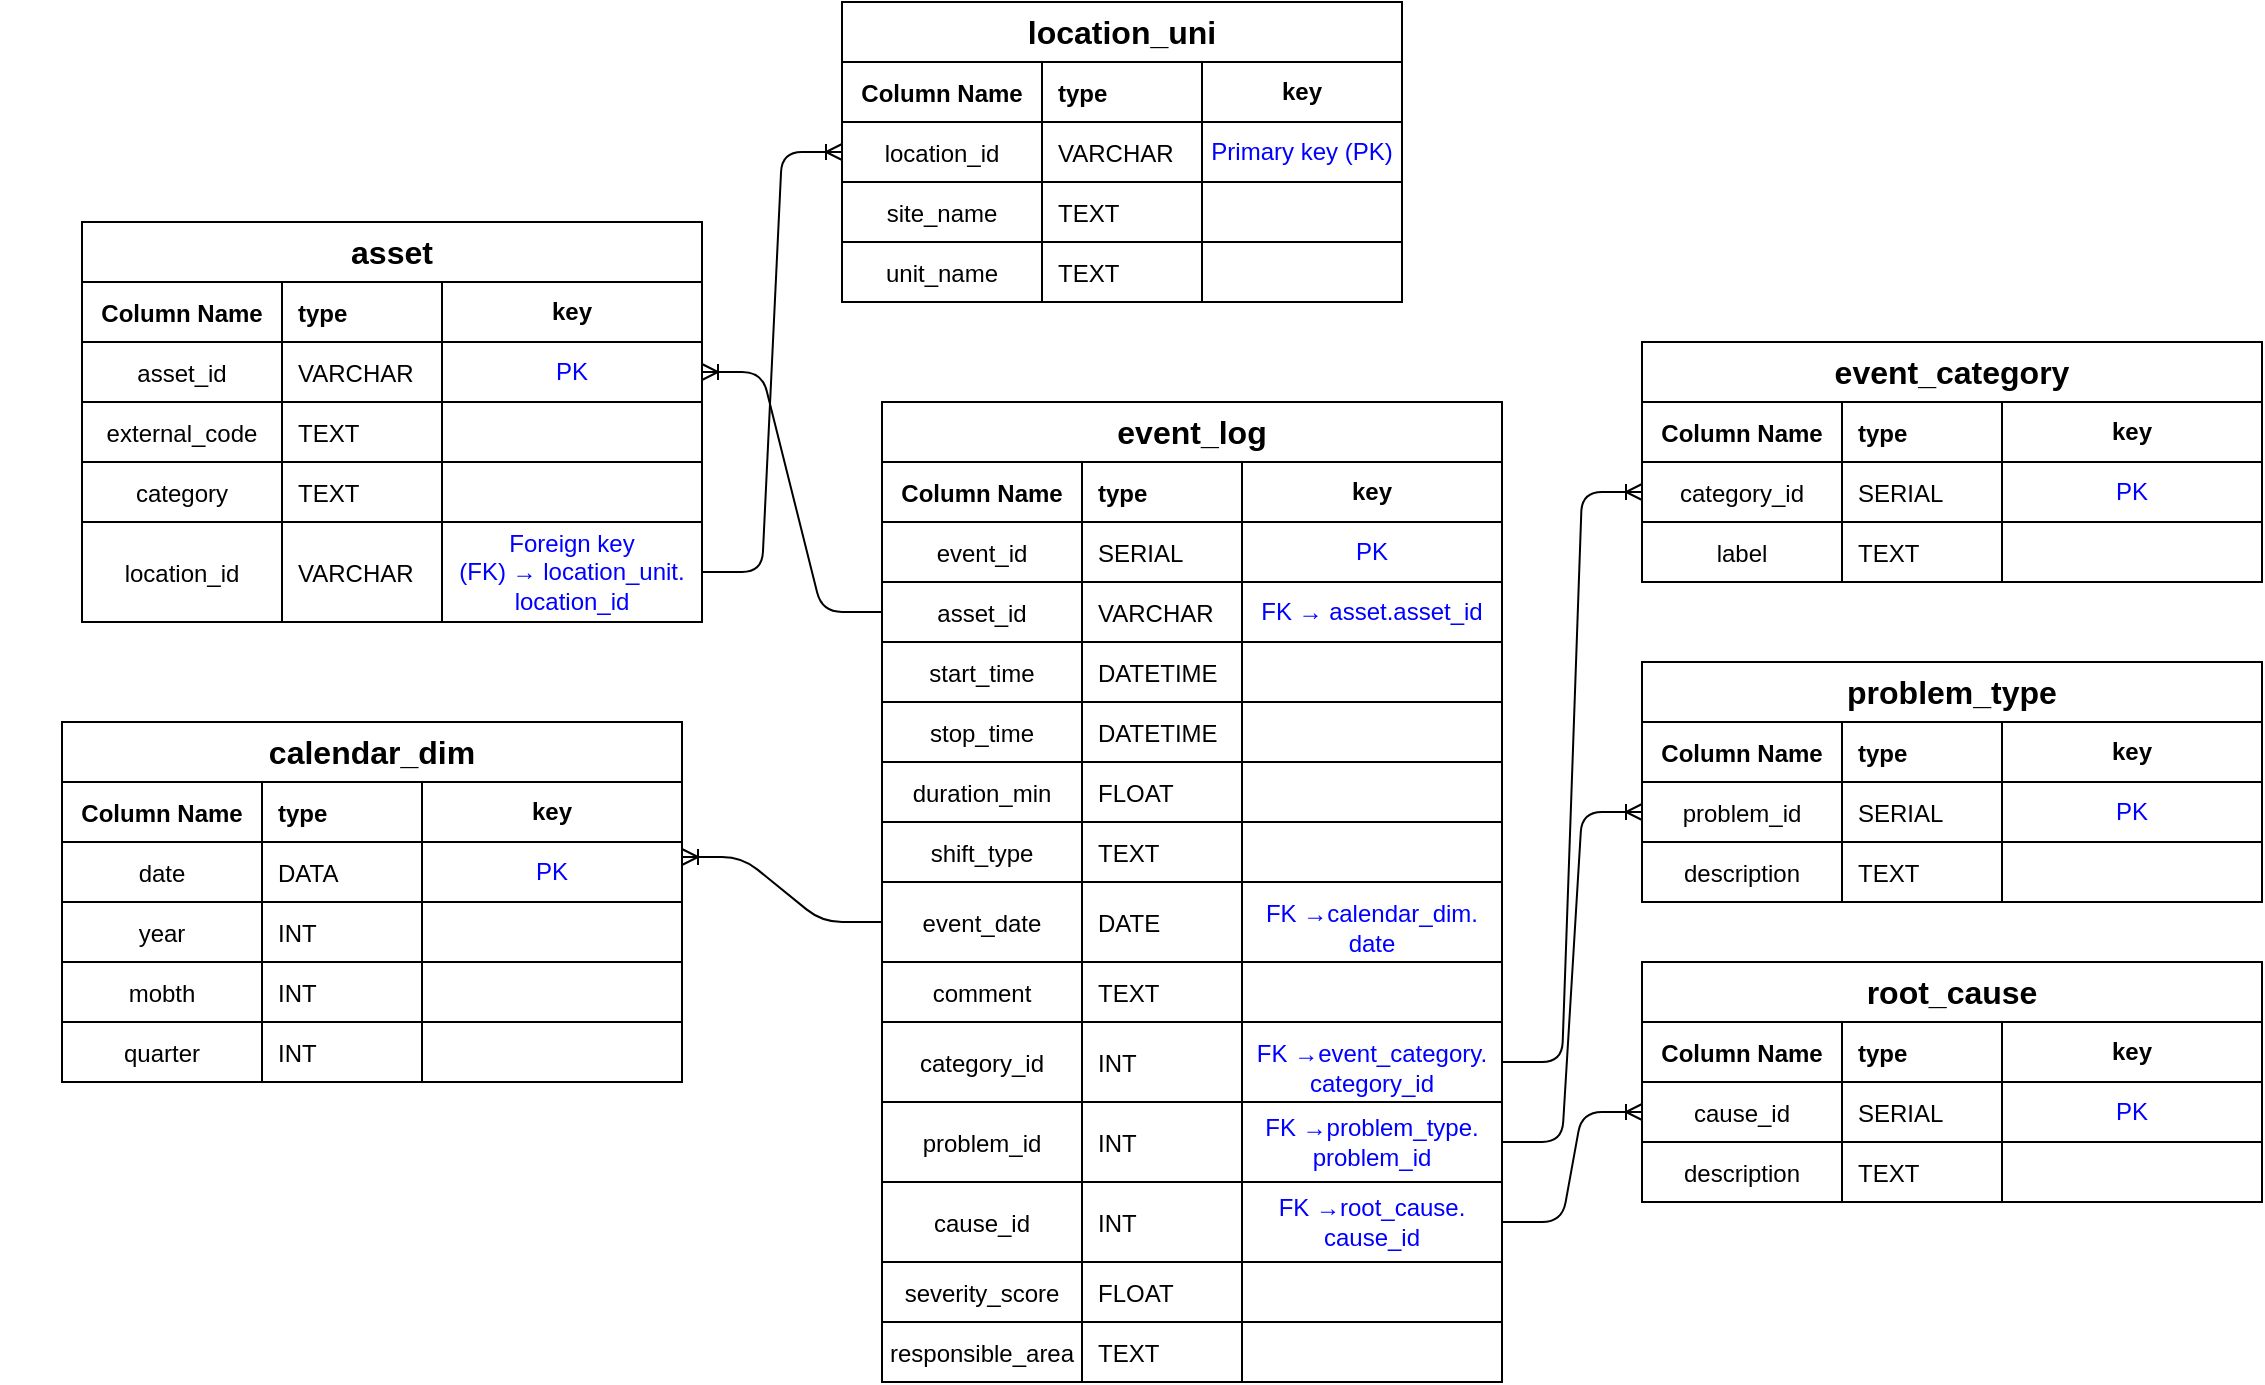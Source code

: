 <mxfile>
    <diagram id="4TJKe_6oD3056fA61Nhv" name="Page-1">
        <mxGraphModel dx="1980" dy="1113" grid="1" gridSize="10" guides="1" tooltips="1" connect="1" arrows="1" fold="1" page="1" pageScale="1" pageWidth="1654" pageHeight="1169" math="0" shadow="0">
            <root>
                <mxCell id="0"/>
                <mxCell id="1" parent="0"/>
                <mxCell id="35" value="" style="shape=partialRectangle;connectable=0;fillColor=none;top=0;left=0;bottom=0;right=0;editable=1;overflow=hidden;whiteSpace=wrap;html=1;" vertex="1" parent="1">
                    <mxGeometry x="240" y="390" width="80" height="30" as="geometry">
                        <mxRectangle width="80" height="30" as="alternateBounds"/>
                    </mxGeometry>
                </mxCell>
                <mxCell id="88" value="" style="group" vertex="1" connectable="0" parent="1">
                    <mxGeometry x="660" y="240" width="280" height="150" as="geometry"/>
                </mxCell>
                <mxCell id="40" value="" style="shape=table;startSize=0;container=1;collapsible=1;childLayout=tableLayout;fixedRows=1;rowLines=0;fontStyle=0;align=center;resizeLast=1;strokeColor=default;fillColor=none;collapsible=0;whiteSpace=wrap;html=1;" vertex="1" parent="88">
                    <mxGeometry y="30" width="180" height="30" as="geometry"/>
                </mxCell>
                <mxCell id="41" value="" style="shape=tableRow;horizontal=0;startSize=0;swimlaneHead=0;swimlaneBody=0;fillColor=none;collapsible=0;dropTarget=0;points=[[0,0.5],[1,0.5]];portConstraint=eastwest;top=0;left=0;right=0;bottom=0;" vertex="1" parent="40">
                    <mxGeometry width="180" height="30" as="geometry"/>
                </mxCell>
                <mxCell id="42" value="Column Name" style="shape=partialRectangle;connectable=0;fillColor=none;top=0;left=0;bottom=0;right=0;editable=1;overflow=hidden;fontStyle=1" vertex="1" parent="41">
                    <mxGeometry width="100" height="30" as="geometry">
                        <mxRectangle width="100" height="30" as="alternateBounds"/>
                    </mxGeometry>
                </mxCell>
                <mxCell id="43" value="type" style="shape=partialRectangle;connectable=0;fillColor=none;top=0;left=0;bottom=0;right=0;align=left;spacingLeft=6;overflow=hidden;fontStyle=1" vertex="1" parent="41">
                    <mxGeometry x="100" width="80" height="30" as="geometry">
                        <mxRectangle width="80" height="30" as="alternateBounds"/>
                    </mxGeometry>
                </mxCell>
                <mxCell id="44" value="&lt;b&gt;&lt;font style=&quot;font-size: 16px;&quot;&gt;location_uni&lt;/font&gt;&lt;/b&gt;" style="whiteSpace=wrap;html=1;align=center;" vertex="1" parent="88">
                    <mxGeometry width="280" height="30" as="geometry"/>
                </mxCell>
                <mxCell id="45" value="&lt;span style=&quot;&quot;&gt;key&lt;/span&gt;" style="whiteSpace=wrap;html=1;align=center;fontStyle=1" vertex="1" parent="88">
                    <mxGeometry x="180" y="30" width="100" height="30" as="geometry"/>
                </mxCell>
                <mxCell id="46" value="" style="shape=table;startSize=0;container=1;collapsible=1;childLayout=tableLayout;fixedRows=1;rowLines=0;fontStyle=0;align=center;resizeLast=1;strokeColor=default;fillColor=none;collapsible=0;whiteSpace=wrap;html=1;" vertex="1" parent="88">
                    <mxGeometry y="60" width="180" height="30" as="geometry"/>
                </mxCell>
                <mxCell id="47" value="" style="shape=tableRow;horizontal=0;startSize=0;swimlaneHead=0;swimlaneBody=0;fillColor=none;collapsible=0;dropTarget=0;points=[[0,0.5],[1,0.5]];portConstraint=eastwest;top=0;left=0;right=0;bottom=0;" vertex="1" parent="46">
                    <mxGeometry width="180" height="30" as="geometry"/>
                </mxCell>
                <mxCell id="48" value="location_id" style="shape=partialRectangle;connectable=0;fillColor=none;top=0;left=0;bottom=0;right=0;editable=1;overflow=hidden;" vertex="1" parent="47">
                    <mxGeometry width="100" height="30" as="geometry">
                        <mxRectangle width="100" height="30" as="alternateBounds"/>
                    </mxGeometry>
                </mxCell>
                <mxCell id="49" value="VARCHAR" style="shape=partialRectangle;connectable=0;fillColor=none;top=0;left=0;bottom=0;right=0;align=left;spacingLeft=6;overflow=hidden;" vertex="1" parent="47">
                    <mxGeometry x="100" width="80" height="30" as="geometry">
                        <mxRectangle width="80" height="30" as="alternateBounds"/>
                    </mxGeometry>
                </mxCell>
                <mxCell id="50" value="&lt;span style=&quot;&quot;&gt;&lt;font style=&quot;color: rgb(0, 0, 255);&quot;&gt;Primary key (PK)&lt;/font&gt;&lt;/span&gt;" style="whiteSpace=wrap;html=1;align=center;fontStyle=0" vertex="1" parent="88">
                    <mxGeometry x="180" y="60" width="100" height="30" as="geometry"/>
                </mxCell>
                <mxCell id="51" value="" style="shape=table;startSize=0;container=1;collapsible=1;childLayout=tableLayout;fixedRows=1;rowLines=0;fontStyle=0;align=center;resizeLast=1;strokeColor=default;fillColor=none;collapsible=0;whiteSpace=wrap;html=1;" vertex="1" parent="88">
                    <mxGeometry y="90" width="180" height="30" as="geometry"/>
                </mxCell>
                <mxCell id="52" value="" style="shape=tableRow;horizontal=0;startSize=0;swimlaneHead=0;swimlaneBody=0;fillColor=none;collapsible=0;dropTarget=0;points=[[0,0.5],[1,0.5]];portConstraint=eastwest;top=0;left=0;right=0;bottom=0;" vertex="1" parent="51">
                    <mxGeometry width="180" height="30" as="geometry"/>
                </mxCell>
                <mxCell id="53" value="site_name" style="shape=partialRectangle;connectable=0;fillColor=none;top=0;left=0;bottom=0;right=0;editable=1;overflow=hidden;" vertex="1" parent="52">
                    <mxGeometry width="100" height="30" as="geometry">
                        <mxRectangle width="100" height="30" as="alternateBounds"/>
                    </mxGeometry>
                </mxCell>
                <mxCell id="54" value="TEXT" style="shape=partialRectangle;connectable=0;fillColor=none;top=0;left=0;bottom=0;right=0;align=left;spacingLeft=6;overflow=hidden;" vertex="1" parent="52">
                    <mxGeometry x="100" width="80" height="30" as="geometry">
                        <mxRectangle width="80" height="30" as="alternateBounds"/>
                    </mxGeometry>
                </mxCell>
                <mxCell id="55" value="" style="whiteSpace=wrap;html=1;align=center;fontStyle=1" vertex="1" parent="88">
                    <mxGeometry x="180" y="90" width="100" height="30" as="geometry"/>
                </mxCell>
                <mxCell id="56" value="" style="shape=table;startSize=0;container=1;collapsible=1;childLayout=tableLayout;fixedRows=1;rowLines=0;fontStyle=0;align=center;resizeLast=1;strokeColor=default;fillColor=none;collapsible=0;whiteSpace=wrap;html=1;" vertex="1" parent="88">
                    <mxGeometry y="120" width="180" height="30" as="geometry"/>
                </mxCell>
                <mxCell id="57" value="" style="shape=tableRow;horizontal=0;startSize=0;swimlaneHead=0;swimlaneBody=0;fillColor=none;collapsible=0;dropTarget=0;points=[[0,0.5],[1,0.5]];portConstraint=eastwest;top=0;left=0;right=0;bottom=0;" vertex="1" parent="56">
                    <mxGeometry width="180" height="30" as="geometry"/>
                </mxCell>
                <mxCell id="58" value="unit_name" style="shape=partialRectangle;connectable=0;fillColor=none;top=0;left=0;bottom=0;right=0;editable=1;overflow=hidden;" vertex="1" parent="57">
                    <mxGeometry width="100" height="30" as="geometry">
                        <mxRectangle width="100" height="30" as="alternateBounds"/>
                    </mxGeometry>
                </mxCell>
                <mxCell id="59" value="TEXT" style="shape=partialRectangle;connectable=0;fillColor=none;top=0;left=0;bottom=0;right=0;align=left;spacingLeft=6;overflow=hidden;" vertex="1" parent="57">
                    <mxGeometry x="100" width="80" height="30" as="geometry">
                        <mxRectangle width="80" height="30" as="alternateBounds"/>
                    </mxGeometry>
                </mxCell>
                <mxCell id="60" value="" style="whiteSpace=wrap;html=1;align=center;fontStyle=1" vertex="1" parent="88">
                    <mxGeometry x="180" y="120" width="100" height="30" as="geometry"/>
                </mxCell>
                <mxCell id="89" value="" style="group" vertex="1" connectable="0" parent="1">
                    <mxGeometry x="280" y="350" width="310" height="200" as="geometry"/>
                </mxCell>
                <mxCell id="61" value="" style="shape=table;startSize=0;container=1;collapsible=1;childLayout=tableLayout;fixedRows=1;rowLines=0;fontStyle=1;align=center;resizeLast=1;strokeColor=default;fillColor=none;collapsible=0;whiteSpace=wrap;html=1;fontFamily=Helvetica;" vertex="1" parent="89">
                    <mxGeometry y="30" width="180" height="30" as="geometry"/>
                </mxCell>
                <mxCell id="62" value="" style="shape=tableRow;horizontal=0;startSize=0;swimlaneHead=0;swimlaneBody=0;fillColor=none;collapsible=0;dropTarget=0;points=[[0,0.5],[1,0.5]];portConstraint=eastwest;top=0;left=0;right=0;bottom=0;" vertex="1" parent="61">
                    <mxGeometry width="180" height="30" as="geometry"/>
                </mxCell>
                <mxCell id="63" value="Column Name" style="shape=partialRectangle;connectable=0;fillColor=none;top=0;left=0;bottom=0;right=0;editable=1;overflow=hidden;fontStyle=1" vertex="1" parent="62">
                    <mxGeometry width="100" height="30" as="geometry">
                        <mxRectangle width="100" height="30" as="alternateBounds"/>
                    </mxGeometry>
                </mxCell>
                <mxCell id="64" value="type" style="shape=partialRectangle;connectable=0;fillColor=none;top=0;left=0;bottom=0;right=0;align=left;spacingLeft=6;overflow=hidden;fontStyle=1" vertex="1" parent="62">
                    <mxGeometry x="100" width="80" height="30" as="geometry">
                        <mxRectangle width="80" height="30" as="alternateBounds"/>
                    </mxGeometry>
                </mxCell>
                <mxCell id="65" value="&lt;b&gt;&lt;font style=&quot;font-size: 16px;&quot;&gt;asset&lt;/font&gt;&lt;/b&gt;" style="whiteSpace=wrap;html=1;align=center;" vertex="1" parent="89">
                    <mxGeometry width="310" height="30" as="geometry"/>
                </mxCell>
                <mxCell id="66" value="&lt;span style=&quot;&quot;&gt;key&lt;/span&gt;" style="whiteSpace=wrap;html=1;align=center;fontStyle=1" vertex="1" parent="89">
                    <mxGeometry x="180" y="30" width="130" height="30" as="geometry"/>
                </mxCell>
                <mxCell id="67" value="" style="shape=table;startSize=0;container=1;collapsible=1;childLayout=tableLayout;fixedRows=1;rowLines=0;fontStyle=0;align=center;resizeLast=1;strokeColor=default;fillColor=none;collapsible=0;whiteSpace=wrap;html=1;" vertex="1" parent="89">
                    <mxGeometry y="60" width="180" height="30" as="geometry"/>
                </mxCell>
                <mxCell id="68" value="" style="shape=tableRow;horizontal=0;startSize=0;swimlaneHead=0;swimlaneBody=0;fillColor=none;collapsible=0;dropTarget=0;points=[[0,0.5],[1,0.5]];portConstraint=eastwest;top=0;left=0;right=0;bottom=0;" vertex="1" parent="67">
                    <mxGeometry width="180" height="30" as="geometry"/>
                </mxCell>
                <mxCell id="69" value="asset_id" style="shape=partialRectangle;connectable=0;fillColor=none;top=0;left=0;bottom=0;right=0;editable=1;overflow=hidden;" vertex="1" parent="68">
                    <mxGeometry width="100" height="30" as="geometry">
                        <mxRectangle width="100" height="30" as="alternateBounds"/>
                    </mxGeometry>
                </mxCell>
                <mxCell id="70" value="VARCHAR" style="shape=partialRectangle;connectable=0;fillColor=none;top=0;left=0;bottom=0;right=0;align=left;spacingLeft=6;overflow=hidden;" vertex="1" parent="68">
                    <mxGeometry x="100" width="80" height="30" as="geometry">
                        <mxRectangle width="80" height="30" as="alternateBounds"/>
                    </mxGeometry>
                </mxCell>
                <mxCell id="71" value="&lt;span style=&quot;font-weight: 400;&quot;&gt;&lt;font style=&quot;color: rgb(0, 0, 255);&quot;&gt;PK&lt;/font&gt;&lt;/span&gt;" style="whiteSpace=wrap;html=1;align=center;fontStyle=1" vertex="1" parent="89">
                    <mxGeometry x="180" y="60" width="130" height="30" as="geometry"/>
                </mxCell>
                <mxCell id="72" value="" style="shape=table;startSize=0;container=1;collapsible=1;childLayout=tableLayout;fixedRows=1;rowLines=0;fontStyle=0;align=center;resizeLast=1;strokeColor=default;fillColor=none;collapsible=0;whiteSpace=wrap;html=1;" vertex="1" parent="89">
                    <mxGeometry y="90" width="180" height="30" as="geometry"/>
                </mxCell>
                <mxCell id="73" value="" style="shape=tableRow;horizontal=0;startSize=0;swimlaneHead=0;swimlaneBody=0;fillColor=none;collapsible=0;dropTarget=0;points=[[0,0.5],[1,0.5]];portConstraint=eastwest;top=0;left=0;right=0;bottom=0;" vertex="1" parent="72">
                    <mxGeometry width="180" height="30" as="geometry"/>
                </mxCell>
                <mxCell id="74" value="external_code" style="shape=partialRectangle;connectable=0;fillColor=none;top=0;left=0;bottom=0;right=0;editable=1;overflow=hidden;" vertex="1" parent="73">
                    <mxGeometry width="100" height="30" as="geometry">
                        <mxRectangle width="100" height="30" as="alternateBounds"/>
                    </mxGeometry>
                </mxCell>
                <mxCell id="75" value="TEXT" style="shape=partialRectangle;connectable=0;fillColor=none;top=0;left=0;bottom=0;right=0;align=left;spacingLeft=6;overflow=hidden;" vertex="1" parent="73">
                    <mxGeometry x="100" width="80" height="30" as="geometry">
                        <mxRectangle width="80" height="30" as="alternateBounds"/>
                    </mxGeometry>
                </mxCell>
                <mxCell id="76" value="" style="whiteSpace=wrap;html=1;align=center;fontStyle=1" vertex="1" parent="89">
                    <mxGeometry x="180" y="90" width="130" height="30" as="geometry"/>
                </mxCell>
                <mxCell id="77" value="" style="shape=table;startSize=0;container=1;collapsible=1;childLayout=tableLayout;fixedRows=1;rowLines=0;fontStyle=0;align=center;resizeLast=1;strokeColor=default;fillColor=none;collapsible=0;whiteSpace=wrap;html=1;" vertex="1" parent="89">
                    <mxGeometry y="120" width="180" height="30" as="geometry"/>
                </mxCell>
                <mxCell id="78" value="" style="shape=tableRow;horizontal=0;startSize=0;swimlaneHead=0;swimlaneBody=0;fillColor=none;collapsible=0;dropTarget=0;points=[[0,0.5],[1,0.5]];portConstraint=eastwest;top=0;left=0;right=0;bottom=0;" vertex="1" parent="77">
                    <mxGeometry width="180" height="30" as="geometry"/>
                </mxCell>
                <mxCell id="79" value="category" style="shape=partialRectangle;connectable=0;fillColor=none;top=0;left=0;bottom=0;right=0;editable=1;overflow=hidden;" vertex="1" parent="78">
                    <mxGeometry width="100" height="30" as="geometry">
                        <mxRectangle width="100" height="30" as="alternateBounds"/>
                    </mxGeometry>
                </mxCell>
                <mxCell id="80" value="TEXT" style="shape=partialRectangle;connectable=0;fillColor=none;top=0;left=0;bottom=0;right=0;align=left;spacingLeft=6;overflow=hidden;" vertex="1" parent="78">
                    <mxGeometry x="100" width="80" height="30" as="geometry">
                        <mxRectangle width="80" height="30" as="alternateBounds"/>
                    </mxGeometry>
                </mxCell>
                <mxCell id="82" value="" style="shape=table;startSize=0;container=1;collapsible=1;childLayout=tableLayout;fixedRows=1;rowLines=0;align=center;resizeLast=1;strokeColor=default;fillColor=none;collapsible=0;whiteSpace=wrap;html=1;" vertex="1" parent="89">
                    <mxGeometry y="150" width="180" height="50" as="geometry"/>
                </mxCell>
                <mxCell id="83" value="" style="shape=tableRow;horizontal=0;startSize=0;swimlaneHead=0;swimlaneBody=0;fillColor=none;collapsible=0;dropTarget=0;points=[[0,0.5],[1,0.5]];portConstraint=eastwest;top=0;left=0;right=0;bottom=0;" vertex="1" parent="82">
                    <mxGeometry width="180" height="50" as="geometry"/>
                </mxCell>
                <mxCell id="84" value="location_id" style="shape=partialRectangle;connectable=0;fillColor=none;top=0;left=0;bottom=0;right=0;editable=1;overflow=hidden;autosize=1;" vertex="1" parent="83">
                    <mxGeometry width="100" height="50" as="geometry">
                        <mxRectangle width="100" height="50" as="alternateBounds"/>
                    </mxGeometry>
                </mxCell>
                <mxCell id="85" value="VARCHAR" style="shape=partialRectangle;connectable=0;fillColor=none;top=0;left=0;bottom=0;right=0;align=left;spacingLeft=6;overflow=hidden;" vertex="1" parent="83">
                    <mxGeometry x="100" width="80" height="50" as="geometry">
                        <mxRectangle width="80" height="50" as="alternateBounds"/>
                    </mxGeometry>
                </mxCell>
                <mxCell id="86" value="&lt;font style=&quot;color: rgb(0, 0, 255); font-weight: normal;&quot;&gt;Foreign key &lt;br&gt;(FK)&amp;nbsp;→ location_unit.&lt;/font&gt;&lt;div&gt;&lt;font style=&quot;color: rgb(0, 0, 255); font-weight: normal;&quot;&gt;location_id&lt;/font&gt;&lt;/div&gt;" style="whiteSpace=wrap;html=1;align=center;fontStyle=1" vertex="1" parent="89">
                    <mxGeometry x="180" y="150" width="130" height="50" as="geometry"/>
                </mxCell>
                <mxCell id="87" value="" style="whiteSpace=wrap;html=1;align=center;fontStyle=1" vertex="1" parent="89">
                    <mxGeometry x="180" y="120" width="130" height="30" as="geometry"/>
                </mxCell>
                <mxCell id="259" value="" style="shape=table;startSize=0;container=1;collapsible=1;childLayout=tableLayout;fixedRows=1;rowLines=0;fontStyle=1;align=center;resizeLast=1;strokeColor=default;fillColor=none;collapsible=0;whiteSpace=wrap;html=1;fontFamily=Helvetica;" vertex="1" parent="1">
                    <mxGeometry x="270" y="630" width="180" height="30" as="geometry"/>
                </mxCell>
                <mxCell id="260" value="" style="shape=tableRow;horizontal=0;startSize=0;swimlaneHead=0;swimlaneBody=0;fillColor=none;collapsible=0;dropTarget=0;points=[[0,0.5],[1,0.5]];portConstraint=eastwest;top=0;left=0;right=0;bottom=0;" vertex="1" parent="259">
                    <mxGeometry width="180" height="30" as="geometry"/>
                </mxCell>
                <mxCell id="261" value="Column Name" style="shape=partialRectangle;connectable=0;fillColor=none;top=0;left=0;bottom=0;right=0;editable=1;overflow=hidden;fontStyle=1" vertex="1" parent="260">
                    <mxGeometry width="100" height="30" as="geometry">
                        <mxRectangle width="100" height="30" as="alternateBounds"/>
                    </mxGeometry>
                </mxCell>
                <mxCell id="262" value="type" style="shape=partialRectangle;connectable=0;fillColor=none;top=0;left=0;bottom=0;right=0;align=left;spacingLeft=6;overflow=hidden;fontStyle=1" vertex="1" parent="260">
                    <mxGeometry x="100" width="80" height="30" as="geometry">
                        <mxRectangle width="80" height="30" as="alternateBounds"/>
                    </mxGeometry>
                </mxCell>
                <mxCell id="263" value="&lt;b&gt;&lt;font style=&quot;font-size: 16px;&quot;&gt;calendar_dim&lt;/font&gt;&lt;/b&gt;" style="whiteSpace=wrap;html=1;align=center;" vertex="1" parent="1">
                    <mxGeometry x="270" y="600" width="310" height="30" as="geometry"/>
                </mxCell>
                <mxCell id="264" value="&lt;span style=&quot;&quot;&gt;key&lt;/span&gt;" style="whiteSpace=wrap;html=1;align=center;fontStyle=1" vertex="1" parent="1">
                    <mxGeometry x="450" y="630" width="130" height="30" as="geometry"/>
                </mxCell>
                <mxCell id="265" value="" style="shape=table;startSize=0;container=1;collapsible=1;childLayout=tableLayout;fixedRows=1;rowLines=0;fontStyle=0;align=center;resizeLast=1;strokeColor=default;fillColor=none;collapsible=0;whiteSpace=wrap;html=1;" vertex="1" parent="1">
                    <mxGeometry x="270" y="660" width="180" height="30" as="geometry"/>
                </mxCell>
                <mxCell id="266" value="" style="shape=tableRow;horizontal=0;startSize=0;swimlaneHead=0;swimlaneBody=0;fillColor=none;collapsible=0;dropTarget=0;points=[[0,0.5],[1,0.5]];portConstraint=eastwest;top=0;left=0;right=0;bottom=0;" vertex="1" parent="265">
                    <mxGeometry width="180" height="30" as="geometry"/>
                </mxCell>
                <mxCell id="267" value="date" style="shape=partialRectangle;connectable=0;fillColor=none;top=0;left=0;bottom=0;right=0;editable=1;overflow=hidden;" vertex="1" parent="266">
                    <mxGeometry width="100" height="30" as="geometry">
                        <mxRectangle width="100" height="30" as="alternateBounds"/>
                    </mxGeometry>
                </mxCell>
                <mxCell id="268" value="DATA" style="shape=partialRectangle;connectable=0;fillColor=none;top=0;left=0;bottom=0;right=0;align=left;spacingLeft=6;overflow=hidden;" vertex="1" parent="266">
                    <mxGeometry x="100" width="80" height="30" as="geometry">
                        <mxRectangle width="80" height="30" as="alternateBounds"/>
                    </mxGeometry>
                </mxCell>
                <mxCell id="269" value="&lt;span style=&quot;font-weight: 400;&quot;&gt;&lt;font style=&quot;color: rgb(0, 0, 255);&quot;&gt;PK&lt;/font&gt;&lt;/span&gt;" style="whiteSpace=wrap;html=1;align=center;fontStyle=1" vertex="1" parent="1">
                    <mxGeometry x="450" y="660" width="130" height="30" as="geometry"/>
                </mxCell>
                <mxCell id="270" value="" style="shape=table;startSize=0;container=1;collapsible=1;childLayout=tableLayout;fixedRows=1;rowLines=0;fontStyle=0;align=center;resizeLast=1;strokeColor=default;fillColor=none;collapsible=0;whiteSpace=wrap;html=1;" vertex="1" parent="1">
                    <mxGeometry x="270" y="690" width="180" height="30" as="geometry"/>
                </mxCell>
                <mxCell id="271" value="" style="shape=tableRow;horizontal=0;startSize=0;swimlaneHead=0;swimlaneBody=0;fillColor=none;collapsible=0;dropTarget=0;points=[[0,0.5],[1,0.5]];portConstraint=eastwest;top=0;left=0;right=0;bottom=0;" vertex="1" parent="270">
                    <mxGeometry width="180" height="30" as="geometry"/>
                </mxCell>
                <mxCell id="272" value="year" style="shape=partialRectangle;connectable=0;fillColor=none;top=0;left=0;bottom=0;right=0;editable=1;overflow=hidden;" vertex="1" parent="271">
                    <mxGeometry width="100" height="30" as="geometry">
                        <mxRectangle width="100" height="30" as="alternateBounds"/>
                    </mxGeometry>
                </mxCell>
                <mxCell id="273" value="INT" style="shape=partialRectangle;connectable=0;fillColor=none;top=0;left=0;bottom=0;right=0;align=left;spacingLeft=6;overflow=hidden;" vertex="1" parent="271">
                    <mxGeometry x="100" width="80" height="30" as="geometry">
                        <mxRectangle width="80" height="30" as="alternateBounds"/>
                    </mxGeometry>
                </mxCell>
                <mxCell id="274" value="" style="whiteSpace=wrap;html=1;align=center;fontStyle=1" vertex="1" parent="1">
                    <mxGeometry x="450" y="690" width="130" height="30" as="geometry"/>
                </mxCell>
                <mxCell id="275" value="" style="shape=table;startSize=0;container=1;collapsible=1;childLayout=tableLayout;fixedRows=1;rowLines=0;fontStyle=0;align=center;resizeLast=1;strokeColor=default;fillColor=none;collapsible=0;whiteSpace=wrap;html=1;" vertex="1" parent="1">
                    <mxGeometry x="270" y="720" width="180" height="30" as="geometry"/>
                </mxCell>
                <mxCell id="276" value="" style="shape=tableRow;horizontal=0;startSize=0;swimlaneHead=0;swimlaneBody=0;fillColor=none;collapsible=0;dropTarget=0;points=[[0,0.5],[1,0.5]];portConstraint=eastwest;top=0;left=0;right=0;bottom=0;" vertex="1" parent="275">
                    <mxGeometry width="180" height="30" as="geometry"/>
                </mxCell>
                <mxCell id="277" value="mobth" style="shape=partialRectangle;connectable=0;fillColor=none;top=0;left=0;bottom=0;right=0;editable=1;overflow=hidden;" vertex="1" parent="276">
                    <mxGeometry width="100" height="30" as="geometry">
                        <mxRectangle width="100" height="30" as="alternateBounds"/>
                    </mxGeometry>
                </mxCell>
                <mxCell id="278" value="INT" style="shape=partialRectangle;connectable=0;fillColor=none;top=0;left=0;bottom=0;right=0;align=left;spacingLeft=6;overflow=hidden;" vertex="1" parent="276">
                    <mxGeometry x="100" width="80" height="30" as="geometry">
                        <mxRectangle width="80" height="30" as="alternateBounds"/>
                    </mxGeometry>
                </mxCell>
                <mxCell id="284" value="" style="whiteSpace=wrap;html=1;align=center;fontStyle=1" vertex="1" parent="1">
                    <mxGeometry x="450" y="720" width="130" height="30" as="geometry"/>
                </mxCell>
                <mxCell id="286" value="" style="shape=table;startSize=0;container=1;collapsible=1;childLayout=tableLayout;fixedRows=1;rowLines=0;fontStyle=0;align=center;resizeLast=1;strokeColor=default;fillColor=none;collapsible=0;whiteSpace=wrap;html=1;" vertex="1" parent="1">
                    <mxGeometry x="270" y="750" width="180" height="30" as="geometry"/>
                </mxCell>
                <mxCell id="287" value="" style="shape=tableRow;horizontal=0;startSize=0;swimlaneHead=0;swimlaneBody=0;fillColor=none;collapsible=0;dropTarget=0;points=[[0,0.5],[1,0.5]];portConstraint=eastwest;top=0;left=0;right=0;bottom=0;" vertex="1" parent="286">
                    <mxGeometry width="180" height="30" as="geometry"/>
                </mxCell>
                <mxCell id="288" value="quarter" style="shape=partialRectangle;connectable=0;fillColor=none;top=0;left=0;bottom=0;right=0;editable=1;overflow=hidden;" vertex="1" parent="287">
                    <mxGeometry width="100" height="30" as="geometry">
                        <mxRectangle width="100" height="30" as="alternateBounds"/>
                    </mxGeometry>
                </mxCell>
                <mxCell id="289" value="INT" style="shape=partialRectangle;connectable=0;fillColor=none;top=0;left=0;bottom=0;right=0;align=left;spacingLeft=6;overflow=hidden;" vertex="1" parent="287">
                    <mxGeometry x="100" width="80" height="30" as="geometry">
                        <mxRectangle width="80" height="30" as="alternateBounds"/>
                    </mxGeometry>
                </mxCell>
                <mxCell id="290" value="" style="whiteSpace=wrap;html=1;align=center;fontStyle=1" vertex="1" parent="1">
                    <mxGeometry x="450" y="750" width="130" height="30" as="geometry"/>
                </mxCell>
                <mxCell id="296" value="" style="edgeStyle=entityRelationEdgeStyle;fontSize=12;html=1;endArrow=ERoneToMany;entryX=0;entryY=0.5;entryDx=0;entryDy=0;exitX=1;exitY=0.5;exitDx=0;exitDy=0;" edge="1" parent="1" source="86" target="47">
                    <mxGeometry width="100" height="100" relative="1" as="geometry">
                        <mxPoint x="540" y="480" as="sourcePoint"/>
                        <mxPoint x="630" y="380" as="targetPoint"/>
                    </mxGeometry>
                </mxCell>
                <mxCell id="297" value="" style="group" vertex="1" connectable="0" parent="1">
                    <mxGeometry x="680" y="440" width="310" height="490" as="geometry"/>
                </mxCell>
                <mxCell id="92" value="" style="shape=table;startSize=0;container=1;collapsible=1;childLayout=tableLayout;fixedRows=1;rowLines=0;fontStyle=1;align=center;resizeLast=1;strokeColor=default;fillColor=none;collapsible=0;whiteSpace=wrap;html=1;fontFamily=Helvetica;" vertex="1" parent="297">
                    <mxGeometry y="30" width="180" height="30" as="geometry"/>
                </mxCell>
                <mxCell id="93" value="" style="shape=tableRow;horizontal=0;startSize=0;swimlaneHead=0;swimlaneBody=0;fillColor=none;collapsible=0;dropTarget=0;points=[[0,0.5],[1,0.5]];portConstraint=eastwest;top=0;left=0;right=0;bottom=0;" vertex="1" parent="92">
                    <mxGeometry width="180" height="30" as="geometry"/>
                </mxCell>
                <mxCell id="94" value="Column Name" style="shape=partialRectangle;connectable=0;fillColor=none;top=0;left=0;bottom=0;right=0;editable=1;overflow=hidden;fontStyle=1" vertex="1" parent="93">
                    <mxGeometry width="100" height="30" as="geometry">
                        <mxRectangle width="100" height="30" as="alternateBounds"/>
                    </mxGeometry>
                </mxCell>
                <mxCell id="95" value="type" style="shape=partialRectangle;connectable=0;fillColor=none;top=0;left=0;bottom=0;right=0;align=left;spacingLeft=6;overflow=hidden;fontStyle=1" vertex="1" parent="93">
                    <mxGeometry x="100" width="80" height="30" as="geometry">
                        <mxRectangle width="80" height="30" as="alternateBounds"/>
                    </mxGeometry>
                </mxCell>
                <mxCell id="96" value="&lt;b&gt;&lt;font style=&quot;font-size: 16px;&quot;&gt;event_log&lt;/font&gt;&lt;/b&gt;" style="whiteSpace=wrap;html=1;align=center;" vertex="1" parent="297">
                    <mxGeometry width="310" height="30" as="geometry"/>
                </mxCell>
                <mxCell id="97" value="&lt;span style=&quot;&quot;&gt;key&lt;/span&gt;" style="whiteSpace=wrap;html=1;align=center;fontStyle=1" vertex="1" parent="297">
                    <mxGeometry x="180" y="30" width="130" height="30" as="geometry"/>
                </mxCell>
                <mxCell id="98" value="" style="shape=table;startSize=0;container=1;collapsible=1;childLayout=tableLayout;fixedRows=1;rowLines=0;fontStyle=0;align=center;resizeLast=1;strokeColor=default;fillColor=none;collapsible=0;whiteSpace=wrap;html=1;" vertex="1" parent="297">
                    <mxGeometry y="60" width="180" height="30" as="geometry"/>
                </mxCell>
                <mxCell id="99" value="" style="shape=tableRow;horizontal=0;startSize=0;swimlaneHead=0;swimlaneBody=0;fillColor=none;collapsible=0;dropTarget=0;points=[[0,0.5],[1,0.5]];portConstraint=eastwest;top=0;left=0;right=0;bottom=0;" vertex="1" parent="98">
                    <mxGeometry width="180" height="30" as="geometry"/>
                </mxCell>
                <mxCell id="100" value="event_id" style="shape=partialRectangle;connectable=0;fillColor=none;top=0;left=0;bottom=0;right=0;editable=1;overflow=hidden;" vertex="1" parent="99">
                    <mxGeometry width="100" height="30" as="geometry">
                        <mxRectangle width="100" height="30" as="alternateBounds"/>
                    </mxGeometry>
                </mxCell>
                <mxCell id="101" value="SERIAL" style="shape=partialRectangle;connectable=0;fillColor=none;top=0;left=0;bottom=0;right=0;align=left;spacingLeft=6;overflow=hidden;" vertex="1" parent="99">
                    <mxGeometry x="100" width="80" height="30" as="geometry">
                        <mxRectangle width="80" height="30" as="alternateBounds"/>
                    </mxGeometry>
                </mxCell>
                <mxCell id="102" value="&lt;span style=&quot;font-weight: 400;&quot;&gt;&lt;font style=&quot;color: rgb(0, 0, 255);&quot;&gt;PK&lt;/font&gt;&lt;/span&gt;" style="whiteSpace=wrap;html=1;align=center;fontStyle=1" vertex="1" parent="297">
                    <mxGeometry x="180" y="60" width="130" height="30" as="geometry"/>
                </mxCell>
                <mxCell id="103" value="" style="shape=table;startSize=0;container=1;collapsible=1;childLayout=tableLayout;fixedRows=1;rowLines=0;fontStyle=0;align=center;resizeLast=1;strokeColor=default;fillColor=none;collapsible=0;whiteSpace=wrap;html=1;" vertex="1" parent="297">
                    <mxGeometry y="90" width="180" height="30" as="geometry"/>
                </mxCell>
                <mxCell id="104" value="" style="shape=tableRow;horizontal=0;startSize=0;swimlaneHead=0;swimlaneBody=0;fillColor=none;collapsible=0;dropTarget=0;points=[[0,0.5],[1,0.5]];portConstraint=eastwest;top=0;left=0;right=0;bottom=0;" vertex="1" parent="103">
                    <mxGeometry width="180" height="30" as="geometry"/>
                </mxCell>
                <mxCell id="105" value="asset_id" style="shape=partialRectangle;connectable=0;fillColor=none;top=0;left=0;bottom=0;right=0;editable=1;overflow=hidden;" vertex="1" parent="104">
                    <mxGeometry width="100" height="30" as="geometry">
                        <mxRectangle width="100" height="30" as="alternateBounds"/>
                    </mxGeometry>
                </mxCell>
                <mxCell id="106" value="VARCHAR" style="shape=partialRectangle;connectable=0;fillColor=none;top=0;left=0;bottom=0;right=0;align=left;spacingLeft=6;overflow=hidden;" vertex="1" parent="104">
                    <mxGeometry x="100" width="80" height="30" as="geometry">
                        <mxRectangle width="80" height="30" as="alternateBounds"/>
                    </mxGeometry>
                </mxCell>
                <mxCell id="108" value="" style="shape=table;startSize=0;container=1;collapsible=1;childLayout=tableLayout;fixedRows=1;rowLines=0;fontStyle=0;align=center;resizeLast=1;strokeColor=default;fillColor=none;collapsible=0;whiteSpace=wrap;html=1;" vertex="1" parent="297">
                    <mxGeometry y="120" width="180" height="30" as="geometry"/>
                </mxCell>
                <mxCell id="109" value="" style="shape=tableRow;horizontal=0;startSize=0;swimlaneHead=0;swimlaneBody=0;fillColor=none;collapsible=0;dropTarget=0;points=[[0,0.5],[1,0.5]];portConstraint=eastwest;top=0;left=0;right=0;bottom=0;" vertex="1" parent="108">
                    <mxGeometry width="180" height="30" as="geometry"/>
                </mxCell>
                <mxCell id="110" value="start_time" style="shape=partialRectangle;connectable=0;fillColor=none;top=0;left=0;bottom=0;right=0;editable=1;overflow=hidden;" vertex="1" parent="109">
                    <mxGeometry width="100" height="30" as="geometry">
                        <mxRectangle width="100" height="30" as="alternateBounds"/>
                    </mxGeometry>
                </mxCell>
                <mxCell id="111" value="DATETIME" style="shape=partialRectangle;connectable=0;fillColor=none;top=0;left=0;bottom=0;right=0;align=left;spacingLeft=6;overflow=hidden;" vertex="1" parent="109">
                    <mxGeometry x="100" width="80" height="30" as="geometry">
                        <mxRectangle width="80" height="30" as="alternateBounds"/>
                    </mxGeometry>
                </mxCell>
                <mxCell id="117" value="" style="whiteSpace=wrap;html=1;align=center;fontStyle=1" vertex="1" parent="297">
                    <mxGeometry x="180" y="120" width="130" height="30" as="geometry"/>
                </mxCell>
                <mxCell id="118" value="&lt;span style=&quot;font-weight: normal;&quot;&gt;&lt;font style=&quot;color: rgb(0, 0, 255);&quot;&gt;FK → asset.asset_id&lt;/font&gt;&lt;/span&gt;" style="whiteSpace=wrap;html=1;align=center;fontStyle=1" vertex="1" parent="297">
                    <mxGeometry x="180" y="90" width="130" height="30" as="geometry"/>
                </mxCell>
                <mxCell id="119" value="" style="shape=table;startSize=0;container=1;collapsible=1;childLayout=tableLayout;fixedRows=1;rowLines=0;fontStyle=0;align=center;resizeLast=1;strokeColor=default;fillColor=none;collapsible=0;whiteSpace=wrap;html=1;" vertex="1" parent="297">
                    <mxGeometry y="150" width="180" height="30" as="geometry"/>
                </mxCell>
                <mxCell id="120" value="" style="shape=tableRow;horizontal=0;startSize=0;swimlaneHead=0;swimlaneBody=0;fillColor=none;collapsible=0;dropTarget=0;points=[[0,0.5],[1,0.5]];portConstraint=eastwest;top=0;left=0;right=0;bottom=0;" vertex="1" parent="119">
                    <mxGeometry width="180" height="30" as="geometry"/>
                </mxCell>
                <mxCell id="121" value="stop_time" style="shape=partialRectangle;connectable=0;fillColor=none;top=0;left=0;bottom=0;right=0;editable=1;overflow=hidden;" vertex="1" parent="120">
                    <mxGeometry width="100" height="30" as="geometry">
                        <mxRectangle width="100" height="30" as="alternateBounds"/>
                    </mxGeometry>
                </mxCell>
                <mxCell id="122" value="DATETIME" style="shape=partialRectangle;connectable=0;fillColor=none;top=0;left=0;bottom=0;right=0;align=left;spacingLeft=6;overflow=hidden;" vertex="1" parent="120">
                    <mxGeometry x="100" width="80" height="30" as="geometry">
                        <mxRectangle width="80" height="30" as="alternateBounds"/>
                    </mxGeometry>
                </mxCell>
                <mxCell id="128" value="" style="whiteSpace=wrap;html=1;align=center;fontStyle=1" vertex="1" parent="297">
                    <mxGeometry x="180" y="150" width="130" height="30" as="geometry"/>
                </mxCell>
                <mxCell id="131" value="" style="shape=table;startSize=0;container=1;collapsible=1;childLayout=tableLayout;fixedRows=1;rowLines=0;fontStyle=0;align=center;resizeLast=1;strokeColor=default;fillColor=none;collapsible=0;whiteSpace=wrap;html=1;" vertex="1" parent="297">
                    <mxGeometry y="180" width="180" height="30" as="geometry"/>
                </mxCell>
                <mxCell id="132" value="" style="shape=tableRow;horizontal=0;startSize=0;swimlaneHead=0;swimlaneBody=0;fillColor=none;collapsible=0;dropTarget=0;points=[[0,0.5],[1,0.5]];portConstraint=eastwest;top=0;left=0;right=0;bottom=0;" vertex="1" parent="131">
                    <mxGeometry width="180" height="30" as="geometry"/>
                </mxCell>
                <mxCell id="133" value="duration_min" style="shape=partialRectangle;connectable=0;fillColor=none;top=0;left=0;bottom=0;right=0;editable=1;overflow=hidden;" vertex="1" parent="132">
                    <mxGeometry width="100" height="30" as="geometry">
                        <mxRectangle width="100" height="30" as="alternateBounds"/>
                    </mxGeometry>
                </mxCell>
                <mxCell id="134" value="FLOAT" style="shape=partialRectangle;connectable=0;fillColor=none;top=0;left=0;bottom=0;right=0;align=left;spacingLeft=6;overflow=hidden;" vertex="1" parent="132">
                    <mxGeometry x="100" width="80" height="30" as="geometry">
                        <mxRectangle width="80" height="30" as="alternateBounds"/>
                    </mxGeometry>
                </mxCell>
                <mxCell id="135" value="" style="whiteSpace=wrap;html=1;align=center;fontStyle=1" vertex="1" parent="297">
                    <mxGeometry x="180" y="180" width="130" height="30" as="geometry"/>
                </mxCell>
                <mxCell id="136" value="" style="shape=table;startSize=0;container=1;collapsible=1;childLayout=tableLayout;fixedRows=1;rowLines=0;fontStyle=0;align=center;resizeLast=1;strokeColor=default;fillColor=none;collapsible=0;whiteSpace=wrap;html=1;" vertex="1" parent="297">
                    <mxGeometry y="210" width="180" height="30" as="geometry"/>
                </mxCell>
                <mxCell id="137" value="" style="shape=tableRow;horizontal=0;startSize=0;swimlaneHead=0;swimlaneBody=0;fillColor=none;collapsible=0;dropTarget=0;points=[[0,0.5],[1,0.5]];portConstraint=eastwest;top=0;left=0;right=0;bottom=0;" vertex="1" parent="136">
                    <mxGeometry width="180" height="30" as="geometry"/>
                </mxCell>
                <mxCell id="138" value="shift_type" style="shape=partialRectangle;connectable=0;fillColor=none;top=0;left=0;bottom=0;right=0;editable=1;overflow=hidden;" vertex="1" parent="137">
                    <mxGeometry width="100" height="30" as="geometry">
                        <mxRectangle width="100" height="30" as="alternateBounds"/>
                    </mxGeometry>
                </mxCell>
                <mxCell id="139" value="TEXT" style="shape=partialRectangle;connectable=0;fillColor=none;top=0;left=0;bottom=0;right=0;align=left;spacingLeft=6;overflow=hidden;" vertex="1" parent="137">
                    <mxGeometry x="100" width="80" height="30" as="geometry">
                        <mxRectangle width="80" height="30" as="alternateBounds"/>
                    </mxGeometry>
                </mxCell>
                <mxCell id="140" value="" style="whiteSpace=wrap;html=1;align=center;fontStyle=1" vertex="1" parent="297">
                    <mxGeometry x="180" y="210" width="130" height="30" as="geometry"/>
                </mxCell>
                <mxCell id="141" value="" style="shape=table;startSize=0;container=1;collapsible=1;childLayout=tableLayout;fixedRows=1;rowLines=0;fontStyle=0;align=center;resizeLast=1;strokeColor=default;fillColor=none;collapsible=0;whiteSpace=wrap;html=1;" vertex="1" parent="297">
                    <mxGeometry y="240" width="180" height="40" as="geometry"/>
                </mxCell>
                <mxCell id="142" value="" style="shape=tableRow;horizontal=0;startSize=0;swimlaneHead=0;swimlaneBody=0;fillColor=none;collapsible=0;dropTarget=0;points=[[0,0.5],[1,0.5]];portConstraint=eastwest;top=0;left=0;right=0;bottom=0;" vertex="1" parent="141">
                    <mxGeometry width="180" height="40" as="geometry"/>
                </mxCell>
                <mxCell id="143" value="event_date" style="shape=partialRectangle;connectable=0;fillColor=none;top=0;left=0;bottom=0;right=0;editable=1;overflow=hidden;" vertex="1" parent="142">
                    <mxGeometry width="100" height="40" as="geometry">
                        <mxRectangle width="100" height="40" as="alternateBounds"/>
                    </mxGeometry>
                </mxCell>
                <mxCell id="144" value="DATE" style="shape=partialRectangle;connectable=0;fillColor=none;top=0;left=0;bottom=0;right=0;align=left;spacingLeft=6;overflow=hidden;" vertex="1" parent="142">
                    <mxGeometry x="100" width="80" height="40" as="geometry">
                        <mxRectangle width="80" height="40" as="alternateBounds"/>
                    </mxGeometry>
                </mxCell>
                <mxCell id="145" value="&lt;table&gt;&lt;tbody&gt;&lt;tr&gt;&lt;td data-end=&quot;925&quot; data-start=&quot;914&quot; data-col-size=&quot;sm&quot;&gt;&lt;/td&gt;&lt;/tr&gt;&lt;/tbody&gt;&lt;/table&gt;&lt;table&gt;&lt;tbody&gt;&lt;tr&gt;&lt;td data-end=&quot;964&quot; data-start=&quot;925&quot; data-col-size=&quot;sm&quot;&gt;&lt;span style=&quot;font-weight: normal;&quot; data-end=&quot;962&quot; data-start=&quot;927&quot;&gt;&lt;font style=&quot;color: rgb(0, 0, 255);&quot;&gt;FK →calendar_dim.&lt;br&gt;date&lt;/font&gt;&lt;/span&gt;&lt;/td&gt;&lt;/tr&gt;&lt;/tbody&gt;&lt;/table&gt;" style="whiteSpace=wrap;html=1;align=center;fontStyle=1" vertex="1" parent="297">
                    <mxGeometry x="180" y="240" width="130" height="40" as="geometry"/>
                </mxCell>
                <mxCell id="146" value="" style="shape=table;startSize=0;container=1;collapsible=1;childLayout=tableLayout;fixedRows=1;rowLines=0;fontStyle=0;align=center;resizeLast=1;strokeColor=default;fillColor=none;collapsible=0;whiteSpace=wrap;html=1;" vertex="1" parent="297">
                    <mxGeometry y="280" width="180" height="30" as="geometry"/>
                </mxCell>
                <mxCell id="147" value="" style="shape=tableRow;horizontal=0;startSize=0;swimlaneHead=0;swimlaneBody=0;fillColor=none;collapsible=0;dropTarget=0;points=[[0,0.5],[1,0.5]];portConstraint=eastwest;top=0;left=0;right=0;bottom=0;" vertex="1" parent="146">
                    <mxGeometry width="180" height="30" as="geometry"/>
                </mxCell>
                <mxCell id="148" value="comment" style="shape=partialRectangle;connectable=0;fillColor=none;top=0;left=0;bottom=0;right=0;editable=1;overflow=hidden;" vertex="1" parent="147">
                    <mxGeometry width="100" height="30" as="geometry">
                        <mxRectangle width="100" height="30" as="alternateBounds"/>
                    </mxGeometry>
                </mxCell>
                <mxCell id="149" value="TEXT" style="shape=partialRectangle;connectable=0;fillColor=none;top=0;left=0;bottom=0;right=0;align=left;spacingLeft=6;overflow=hidden;" vertex="1" parent="147">
                    <mxGeometry x="100" width="80" height="30" as="geometry">
                        <mxRectangle width="80" height="30" as="alternateBounds"/>
                    </mxGeometry>
                </mxCell>
                <mxCell id="150" value="" style="whiteSpace=wrap;html=1;align=center;fontStyle=1" vertex="1" parent="297">
                    <mxGeometry x="180" y="280" width="130" height="30" as="geometry"/>
                </mxCell>
                <mxCell id="151" value="" style="shape=table;startSize=0;container=1;collapsible=1;childLayout=tableLayout;fixedRows=1;rowLines=0;fontStyle=0;align=center;resizeLast=1;strokeColor=default;fillColor=none;collapsible=0;whiteSpace=wrap;html=1;" vertex="1" parent="297">
                    <mxGeometry y="310" width="180" height="40" as="geometry"/>
                </mxCell>
                <mxCell id="152" value="" style="shape=tableRow;horizontal=0;startSize=0;swimlaneHead=0;swimlaneBody=0;fillColor=none;collapsible=0;dropTarget=0;points=[[0,0.5],[1,0.5]];portConstraint=eastwest;top=0;left=0;right=0;bottom=0;" vertex="1" parent="151">
                    <mxGeometry width="180" height="40" as="geometry"/>
                </mxCell>
                <mxCell id="153" value="category_id" style="shape=partialRectangle;connectable=0;fillColor=none;top=0;left=0;bottom=0;right=0;editable=1;overflow=hidden;" vertex="1" parent="152">
                    <mxGeometry width="100" height="40" as="geometry">
                        <mxRectangle width="100" height="40" as="alternateBounds"/>
                    </mxGeometry>
                </mxCell>
                <mxCell id="154" value="INT" style="shape=partialRectangle;connectable=0;fillColor=none;top=0;left=0;bottom=0;right=0;align=left;spacingLeft=6;overflow=hidden;" vertex="1" parent="152">
                    <mxGeometry x="100" width="80" height="40" as="geometry">
                        <mxRectangle width="80" height="40" as="alternateBounds"/>
                    </mxGeometry>
                </mxCell>
                <mxCell id="155" value="&lt;table&gt;&lt;tbody&gt;&lt;tr&gt;&lt;td data-end=&quot;2306&quot; data-start=&quot;2295&quot; data-col-size=&quot;sm&quot;&gt;&lt;/td&gt;&lt;/tr&gt;&lt;/tbody&gt;&lt;/table&gt;&lt;table&gt;&lt;tbody&gt;&lt;tr&gt;&lt;td data-end=&quot;2345&quot; data-start=&quot;2306&quot; data-col-size=&quot;sm&quot;&gt;&lt;span data-end=&quot;2343&quot; data-start=&quot;2308&quot;&gt;&lt;font style=&quot;color: rgb(0, 0, 255);&quot;&gt;FK →event_category.&lt;br&gt;category_id&lt;br&gt;&lt;/font&gt;&lt;/span&gt;&lt;/td&gt;&lt;/tr&gt;&lt;/tbody&gt;&lt;/table&gt;" style="whiteSpace=wrap;html=1;align=center;fontStyle=0;fontColor=#0000FF;" vertex="1" parent="297">
                    <mxGeometry x="180" y="310" width="130" height="40" as="geometry"/>
                </mxCell>
                <mxCell id="156" value="" style="shape=table;startSize=0;container=1;collapsible=1;childLayout=tableLayout;fixedRows=1;rowLines=0;fontStyle=0;align=center;resizeLast=1;strokeColor=default;fillColor=none;collapsible=0;whiteSpace=wrap;html=1;" vertex="1" parent="297">
                    <mxGeometry y="350" width="180" height="40" as="geometry"/>
                </mxCell>
                <mxCell id="157" value="" style="shape=tableRow;horizontal=0;startSize=0;swimlaneHead=0;swimlaneBody=0;fillColor=none;collapsible=0;dropTarget=0;points=[[0,0.5],[1,0.5]];portConstraint=eastwest;top=0;left=0;right=0;bottom=0;" vertex="1" parent="156">
                    <mxGeometry width="180" height="40" as="geometry"/>
                </mxCell>
                <mxCell id="158" value="problem_id" style="shape=partialRectangle;connectable=0;fillColor=none;top=0;left=0;bottom=0;right=0;editable=1;overflow=hidden;" vertex="1" parent="157">
                    <mxGeometry width="100" height="40" as="geometry">
                        <mxRectangle width="100" height="40" as="alternateBounds"/>
                    </mxGeometry>
                </mxCell>
                <mxCell id="159" value="INT" style="shape=partialRectangle;connectable=0;fillColor=none;top=0;left=0;bottom=0;right=0;align=left;spacingLeft=6;overflow=hidden;" vertex="1" parent="157">
                    <mxGeometry x="100" width="80" height="40" as="geometry">
                        <mxRectangle width="80" height="40" as="alternateBounds"/>
                    </mxGeometry>
                </mxCell>
                <mxCell id="160" value="&lt;font style=&quot;color: rgb(0, 0, 255); font-weight: normal;&quot;&gt;FK →problem_type.&lt;/font&gt;&lt;div&gt;&lt;font style=&quot;color: rgb(0, 0, 255); font-weight: normal;&quot;&gt;problem_id&lt;/font&gt;&lt;/div&gt;" style="whiteSpace=wrap;html=1;align=center;fontStyle=1;fontColor=#0000FF;" vertex="1" parent="297">
                    <mxGeometry x="180" y="350" width="130" height="40" as="geometry"/>
                </mxCell>
                <mxCell id="161" value="" style="shape=table;startSize=0;container=1;collapsible=1;childLayout=tableLayout;fixedRows=1;rowLines=0;fontStyle=0;align=center;resizeLast=1;strokeColor=default;fillColor=none;collapsible=0;whiteSpace=wrap;html=1;" vertex="1" parent="297">
                    <mxGeometry y="390" width="180" height="40" as="geometry"/>
                </mxCell>
                <mxCell id="162" value="" style="shape=tableRow;horizontal=0;startSize=0;swimlaneHead=0;swimlaneBody=0;fillColor=none;collapsible=0;dropTarget=0;points=[[0,0.5],[1,0.5]];portConstraint=eastwest;top=0;left=0;right=0;bottom=0;" vertex="1" parent="161">
                    <mxGeometry width="180" height="40" as="geometry"/>
                </mxCell>
                <mxCell id="163" value="cause_id" style="shape=partialRectangle;connectable=0;fillColor=none;top=0;left=0;bottom=0;right=0;editable=1;overflow=hidden;" vertex="1" parent="162">
                    <mxGeometry width="100" height="40" as="geometry">
                        <mxRectangle width="100" height="40" as="alternateBounds"/>
                    </mxGeometry>
                </mxCell>
                <mxCell id="164" value="INT" style="shape=partialRectangle;connectable=0;fillColor=none;top=0;left=0;bottom=0;right=0;align=left;spacingLeft=6;overflow=hidden;" vertex="1" parent="162">
                    <mxGeometry x="100" width="80" height="40" as="geometry">
                        <mxRectangle width="80" height="40" as="alternateBounds"/>
                    </mxGeometry>
                </mxCell>
                <mxCell id="165" value="&lt;font style=&quot;color: rgb(0, 0, 255); font-weight: normal;&quot;&gt;FK →root_cause.&lt;/font&gt;&lt;div&gt;&lt;font style=&quot;color: rgb(0, 0, 255); font-weight: normal;&quot;&gt;cause_id&lt;/font&gt;&lt;/div&gt;" style="whiteSpace=wrap;html=1;align=center;fontStyle=1;fontColor=#0000FF;" vertex="1" parent="297">
                    <mxGeometry x="180" y="390" width="130" height="40" as="geometry"/>
                </mxCell>
                <mxCell id="166" value="" style="shape=table;startSize=0;container=1;collapsible=1;childLayout=tableLayout;fixedRows=1;rowLines=0;fontStyle=0;align=center;resizeLast=1;strokeColor=default;fillColor=none;collapsible=0;whiteSpace=wrap;html=1;" vertex="1" parent="297">
                    <mxGeometry y="430" width="180" height="30" as="geometry"/>
                </mxCell>
                <mxCell id="167" value="" style="shape=tableRow;horizontal=0;startSize=0;swimlaneHead=0;swimlaneBody=0;fillColor=none;collapsible=0;dropTarget=0;points=[[0,0.5],[1,0.5]];portConstraint=eastwest;top=0;left=0;right=0;bottom=0;" vertex="1" parent="166">
                    <mxGeometry width="180" height="30" as="geometry"/>
                </mxCell>
                <mxCell id="168" value="severity_score" style="shape=partialRectangle;connectable=0;fillColor=none;top=0;left=0;bottom=0;right=0;editable=1;overflow=hidden;" vertex="1" parent="167">
                    <mxGeometry width="100" height="30" as="geometry">
                        <mxRectangle width="100" height="30" as="alternateBounds"/>
                    </mxGeometry>
                </mxCell>
                <mxCell id="169" value="FLOAT    " style="shape=partialRectangle;connectable=0;fillColor=none;top=0;left=0;bottom=0;right=0;align=left;spacingLeft=6;overflow=hidden;" vertex="1" parent="167">
                    <mxGeometry x="100" width="80" height="30" as="geometry">
                        <mxRectangle width="80" height="30" as="alternateBounds"/>
                    </mxGeometry>
                </mxCell>
                <mxCell id="170" value="" style="whiteSpace=wrap;html=1;align=center;fontStyle=1" vertex="1" parent="297">
                    <mxGeometry x="180" y="430" width="130" height="30" as="geometry"/>
                </mxCell>
                <mxCell id="173" value="" style="shape=table;startSize=0;container=1;collapsible=1;childLayout=tableLayout;fixedRows=1;rowLines=0;fontStyle=0;align=center;resizeLast=1;strokeColor=default;fillColor=none;collapsible=0;whiteSpace=wrap;html=1;" vertex="1" parent="297">
                    <mxGeometry y="460" width="180" height="30" as="geometry"/>
                </mxCell>
                <mxCell id="174" value="" style="shape=tableRow;horizontal=0;startSize=0;swimlaneHead=0;swimlaneBody=0;fillColor=none;collapsible=0;dropTarget=0;points=[[0,0.5],[1,0.5]];portConstraint=eastwest;top=0;left=0;right=0;bottom=0;" vertex="1" parent="173">
                    <mxGeometry width="180" height="30" as="geometry"/>
                </mxCell>
                <mxCell id="175" value="responsible_area" style="shape=partialRectangle;connectable=0;fillColor=none;top=0;left=0;bottom=0;right=0;editable=1;overflow=hidden;" vertex="1" parent="174">
                    <mxGeometry width="100" height="30" as="geometry">
                        <mxRectangle width="100" height="30" as="alternateBounds"/>
                    </mxGeometry>
                </mxCell>
                <mxCell id="176" value="TEXT" style="shape=partialRectangle;connectable=0;fillColor=none;top=0;left=0;bottom=0;right=0;align=left;spacingLeft=6;overflow=hidden;" vertex="1" parent="174">
                    <mxGeometry x="100" width="80" height="30" as="geometry">
                        <mxRectangle width="80" height="30" as="alternateBounds"/>
                    </mxGeometry>
                </mxCell>
                <mxCell id="177" value="" style="whiteSpace=wrap;html=1;align=center;fontStyle=1" vertex="1" parent="297">
                    <mxGeometry x="180" y="460" width="130" height="30" as="geometry"/>
                </mxCell>
                <mxCell id="298" value="" style="group" vertex="1" connectable="0" parent="1">
                    <mxGeometry x="1060" y="410" width="310" height="120" as="geometry"/>
                </mxCell>
                <mxCell id="200" value="" style="shape=table;startSize=0;container=1;collapsible=1;childLayout=tableLayout;fixedRows=1;rowLines=0;fontStyle=1;align=center;resizeLast=1;strokeColor=default;fillColor=none;collapsible=0;whiteSpace=wrap;html=1;fontFamily=Helvetica;" vertex="1" parent="298">
                    <mxGeometry y="30" width="180" height="30" as="geometry"/>
                </mxCell>
                <mxCell id="201" value="" style="shape=tableRow;horizontal=0;startSize=0;swimlaneHead=0;swimlaneBody=0;fillColor=none;collapsible=0;dropTarget=0;points=[[0,0.5],[1,0.5]];portConstraint=eastwest;top=0;left=0;right=0;bottom=0;" vertex="1" parent="200">
                    <mxGeometry width="180" height="30" as="geometry"/>
                </mxCell>
                <mxCell id="202" value="Column Name" style="shape=partialRectangle;connectable=0;fillColor=none;top=0;left=0;bottom=0;right=0;editable=1;overflow=hidden;fontStyle=1" vertex="1" parent="201">
                    <mxGeometry width="100" height="30" as="geometry">
                        <mxRectangle width="100" height="30" as="alternateBounds"/>
                    </mxGeometry>
                </mxCell>
                <mxCell id="203" value="type" style="shape=partialRectangle;connectable=0;fillColor=none;top=0;left=0;bottom=0;right=0;align=left;spacingLeft=6;overflow=hidden;fontStyle=1" vertex="1" parent="201">
                    <mxGeometry x="100" width="80" height="30" as="geometry">
                        <mxRectangle width="80" height="30" as="alternateBounds"/>
                    </mxGeometry>
                </mxCell>
                <mxCell id="204" value="&lt;b&gt;&lt;font style=&quot;font-size: 16px;&quot;&gt;event_category&lt;/font&gt;&lt;/b&gt;" style="whiteSpace=wrap;html=1;align=center;" vertex="1" parent="298">
                    <mxGeometry width="310" height="30" as="geometry"/>
                </mxCell>
                <mxCell id="205" value="&lt;span style=&quot;&quot;&gt;key&lt;/span&gt;" style="whiteSpace=wrap;html=1;align=center;fontStyle=1" vertex="1" parent="298">
                    <mxGeometry x="180" y="30" width="130" height="30" as="geometry"/>
                </mxCell>
                <mxCell id="206" value="" style="shape=table;startSize=0;container=1;collapsible=1;childLayout=tableLayout;fixedRows=1;rowLines=0;fontStyle=0;align=center;resizeLast=1;strokeColor=default;fillColor=none;collapsible=0;whiteSpace=wrap;html=1;" vertex="1" parent="298">
                    <mxGeometry y="60" width="180" height="30" as="geometry"/>
                </mxCell>
                <mxCell id="207" value="" style="shape=tableRow;horizontal=0;startSize=0;swimlaneHead=0;swimlaneBody=0;fillColor=none;collapsible=0;dropTarget=0;points=[[0,0.5],[1,0.5]];portConstraint=eastwest;top=0;left=0;right=0;bottom=0;" vertex="1" parent="206">
                    <mxGeometry width="180" height="30" as="geometry"/>
                </mxCell>
                <mxCell id="208" value="category_id" style="shape=partialRectangle;connectable=0;fillColor=none;top=0;left=0;bottom=0;right=0;editable=1;overflow=hidden;" vertex="1" parent="207">
                    <mxGeometry width="100" height="30" as="geometry">
                        <mxRectangle width="100" height="30" as="alternateBounds"/>
                    </mxGeometry>
                </mxCell>
                <mxCell id="209" value="SERIAL" style="shape=partialRectangle;connectable=0;fillColor=none;top=0;left=0;bottom=0;right=0;align=left;spacingLeft=6;overflow=hidden;" vertex="1" parent="207">
                    <mxGeometry x="100" width="80" height="30" as="geometry">
                        <mxRectangle width="80" height="30" as="alternateBounds"/>
                    </mxGeometry>
                </mxCell>
                <mxCell id="210" value="&lt;span style=&quot;font-weight: 400;&quot;&gt;&lt;font style=&quot;color: rgb(0, 0, 255);&quot;&gt;PK&lt;/font&gt;&lt;/span&gt;" style="whiteSpace=wrap;html=1;align=center;fontStyle=1" vertex="1" parent="298">
                    <mxGeometry x="180" y="60" width="130" height="30" as="geometry"/>
                </mxCell>
                <mxCell id="211" value="" style="shape=table;startSize=0;container=1;collapsible=1;childLayout=tableLayout;fixedRows=1;rowLines=0;fontStyle=0;align=center;resizeLast=1;strokeColor=default;fillColor=none;collapsible=0;whiteSpace=wrap;html=1;" vertex="1" parent="298">
                    <mxGeometry y="90" width="180" height="30" as="geometry"/>
                </mxCell>
                <mxCell id="212" value="" style="shape=tableRow;horizontal=0;startSize=0;swimlaneHead=0;swimlaneBody=0;fillColor=none;collapsible=0;dropTarget=0;points=[[0,0.5],[1,0.5]];portConstraint=eastwest;top=0;left=0;right=0;bottom=0;" vertex="1" parent="211">
                    <mxGeometry width="180" height="30" as="geometry"/>
                </mxCell>
                <mxCell id="213" value="label" style="shape=partialRectangle;connectable=0;fillColor=none;top=0;left=0;bottom=0;right=0;editable=1;overflow=hidden;" vertex="1" parent="212">
                    <mxGeometry width="100" height="30" as="geometry">
                        <mxRectangle width="100" height="30" as="alternateBounds"/>
                    </mxGeometry>
                </mxCell>
                <mxCell id="214" value="TEXT" style="shape=partialRectangle;connectable=0;fillColor=none;top=0;left=0;bottom=0;right=0;align=left;spacingLeft=6;overflow=hidden;" vertex="1" parent="212">
                    <mxGeometry x="100" width="80" height="30" as="geometry">
                        <mxRectangle width="80" height="30" as="alternateBounds"/>
                    </mxGeometry>
                </mxCell>
                <mxCell id="215" value="" style="whiteSpace=wrap;html=1;align=center;fontStyle=1" vertex="1" parent="298">
                    <mxGeometry x="180" y="90" width="130" height="30" as="geometry"/>
                </mxCell>
                <mxCell id="299" value="" style="group" vertex="1" connectable="0" parent="1">
                    <mxGeometry x="1060" y="570" width="310" height="120" as="geometry"/>
                </mxCell>
                <mxCell id="226" value="" style="shape=table;startSize=0;container=1;collapsible=1;childLayout=tableLayout;fixedRows=1;rowLines=0;fontStyle=1;align=center;resizeLast=1;strokeColor=default;fillColor=none;collapsible=0;whiteSpace=wrap;html=1;fontFamily=Helvetica;" vertex="1" parent="299">
                    <mxGeometry y="30" width="180" height="30" as="geometry"/>
                </mxCell>
                <mxCell id="227" value="" style="shape=tableRow;horizontal=0;startSize=0;swimlaneHead=0;swimlaneBody=0;fillColor=none;collapsible=0;dropTarget=0;points=[[0,0.5],[1,0.5]];portConstraint=eastwest;top=0;left=0;right=0;bottom=0;" vertex="1" parent="226">
                    <mxGeometry width="180" height="30" as="geometry"/>
                </mxCell>
                <mxCell id="228" value="Column Name" style="shape=partialRectangle;connectable=0;fillColor=none;top=0;left=0;bottom=0;right=0;editable=1;overflow=hidden;fontStyle=1" vertex="1" parent="227">
                    <mxGeometry width="100" height="30" as="geometry">
                        <mxRectangle width="100" height="30" as="alternateBounds"/>
                    </mxGeometry>
                </mxCell>
                <mxCell id="229" value="type" style="shape=partialRectangle;connectable=0;fillColor=none;top=0;left=0;bottom=0;right=0;align=left;spacingLeft=6;overflow=hidden;fontStyle=1" vertex="1" parent="227">
                    <mxGeometry x="100" width="80" height="30" as="geometry">
                        <mxRectangle width="80" height="30" as="alternateBounds"/>
                    </mxGeometry>
                </mxCell>
                <mxCell id="230" value="&lt;b&gt;&lt;font style=&quot;font-size: 16px;&quot;&gt;problem_type&lt;/font&gt;&lt;/b&gt;" style="whiteSpace=wrap;html=1;align=center;" vertex="1" parent="299">
                    <mxGeometry width="310" height="30" as="geometry"/>
                </mxCell>
                <mxCell id="231" value="&lt;span style=&quot;&quot;&gt;key&lt;/span&gt;" style="whiteSpace=wrap;html=1;align=center;fontStyle=1" vertex="1" parent="299">
                    <mxGeometry x="180" y="30" width="130" height="30" as="geometry"/>
                </mxCell>
                <mxCell id="232" value="" style="shape=table;startSize=0;container=1;collapsible=1;childLayout=tableLayout;fixedRows=1;rowLines=0;fontStyle=0;align=center;resizeLast=1;strokeColor=default;fillColor=none;collapsible=0;whiteSpace=wrap;html=1;" vertex="1" parent="299">
                    <mxGeometry y="60" width="180" height="30" as="geometry"/>
                </mxCell>
                <mxCell id="233" value="" style="shape=tableRow;horizontal=0;startSize=0;swimlaneHead=0;swimlaneBody=0;fillColor=none;collapsible=0;dropTarget=0;points=[[0,0.5],[1,0.5]];portConstraint=eastwest;top=0;left=0;right=0;bottom=0;" vertex="1" parent="232">
                    <mxGeometry width="180" height="30" as="geometry"/>
                </mxCell>
                <mxCell id="234" value="problem_id" style="shape=partialRectangle;connectable=0;fillColor=none;top=0;left=0;bottom=0;right=0;editable=1;overflow=hidden;" vertex="1" parent="233">
                    <mxGeometry width="100" height="30" as="geometry">
                        <mxRectangle width="100" height="30" as="alternateBounds"/>
                    </mxGeometry>
                </mxCell>
                <mxCell id="235" value="SERIAL" style="shape=partialRectangle;connectable=0;fillColor=none;top=0;left=0;bottom=0;right=0;align=left;spacingLeft=6;overflow=hidden;" vertex="1" parent="233">
                    <mxGeometry x="100" width="80" height="30" as="geometry">
                        <mxRectangle width="80" height="30" as="alternateBounds"/>
                    </mxGeometry>
                </mxCell>
                <mxCell id="236" value="&lt;span style=&quot;font-weight: 400;&quot;&gt;&lt;font style=&quot;color: rgb(0, 0, 255);&quot;&gt;PK&lt;/font&gt;&lt;/span&gt;" style="whiteSpace=wrap;html=1;align=center;fontStyle=1" vertex="1" parent="299">
                    <mxGeometry x="180" y="60" width="130" height="30" as="geometry"/>
                </mxCell>
                <mxCell id="237" value="" style="shape=table;startSize=0;container=1;collapsible=1;childLayout=tableLayout;fixedRows=1;rowLines=0;fontStyle=0;align=center;resizeLast=1;strokeColor=default;fillColor=none;collapsible=0;whiteSpace=wrap;html=1;" vertex="1" parent="299">
                    <mxGeometry y="90" width="180" height="30" as="geometry"/>
                </mxCell>
                <mxCell id="238" value="" style="shape=tableRow;horizontal=0;startSize=0;swimlaneHead=0;swimlaneBody=0;fillColor=none;collapsible=0;dropTarget=0;points=[[0,0.5],[1,0.5]];portConstraint=eastwest;top=0;left=0;right=0;bottom=0;" vertex="1" parent="237">
                    <mxGeometry width="180" height="30" as="geometry"/>
                </mxCell>
                <mxCell id="239" value="description" style="shape=partialRectangle;connectable=0;fillColor=none;top=0;left=0;bottom=0;right=0;editable=1;overflow=hidden;" vertex="1" parent="238">
                    <mxGeometry width="100" height="30" as="geometry">
                        <mxRectangle width="100" height="30" as="alternateBounds"/>
                    </mxGeometry>
                </mxCell>
                <mxCell id="240" value="TEXT" style="shape=partialRectangle;connectable=0;fillColor=none;top=0;left=0;bottom=0;right=0;align=left;spacingLeft=6;overflow=hidden;" vertex="1" parent="238">
                    <mxGeometry x="100" width="80" height="30" as="geometry">
                        <mxRectangle width="80" height="30" as="alternateBounds"/>
                    </mxGeometry>
                </mxCell>
                <mxCell id="241" value="" style="whiteSpace=wrap;html=1;align=center;fontStyle=1" vertex="1" parent="299">
                    <mxGeometry x="180" y="90" width="130" height="30" as="geometry"/>
                </mxCell>
                <mxCell id="300" value="" style="group" vertex="1" connectable="0" parent="1">
                    <mxGeometry x="1060" y="720" width="310" height="120" as="geometry"/>
                </mxCell>
                <mxCell id="242" value="" style="shape=table;startSize=0;container=1;collapsible=1;childLayout=tableLayout;fixedRows=1;rowLines=0;fontStyle=1;align=center;resizeLast=1;strokeColor=default;fillColor=none;collapsible=0;whiteSpace=wrap;html=1;fontFamily=Helvetica;" vertex="1" parent="300">
                    <mxGeometry y="30" width="180" height="30" as="geometry"/>
                </mxCell>
                <mxCell id="243" value="" style="shape=tableRow;horizontal=0;startSize=0;swimlaneHead=0;swimlaneBody=0;fillColor=none;collapsible=0;dropTarget=0;points=[[0,0.5],[1,0.5]];portConstraint=eastwest;top=0;left=0;right=0;bottom=0;" vertex="1" parent="242">
                    <mxGeometry width="180" height="30" as="geometry"/>
                </mxCell>
                <mxCell id="244" value="Column Name" style="shape=partialRectangle;connectable=0;fillColor=none;top=0;left=0;bottom=0;right=0;editable=1;overflow=hidden;fontStyle=1" vertex="1" parent="243">
                    <mxGeometry width="100" height="30" as="geometry">
                        <mxRectangle width="100" height="30" as="alternateBounds"/>
                    </mxGeometry>
                </mxCell>
                <mxCell id="245" value="type" style="shape=partialRectangle;connectable=0;fillColor=none;top=0;left=0;bottom=0;right=0;align=left;spacingLeft=6;overflow=hidden;fontStyle=1" vertex="1" parent="243">
                    <mxGeometry x="100" width="80" height="30" as="geometry">
                        <mxRectangle width="80" height="30" as="alternateBounds"/>
                    </mxGeometry>
                </mxCell>
                <mxCell id="246" value="&lt;b&gt;&lt;font style=&quot;font-size: 16px;&quot;&gt;root_cause&lt;/font&gt;&lt;/b&gt;" style="whiteSpace=wrap;html=1;align=center;" vertex="1" parent="300">
                    <mxGeometry width="310" height="30" as="geometry"/>
                </mxCell>
                <mxCell id="247" value="&lt;span style=&quot;&quot;&gt;key&lt;/span&gt;" style="whiteSpace=wrap;html=1;align=center;fontStyle=1" vertex="1" parent="300">
                    <mxGeometry x="180" y="30" width="130" height="30" as="geometry"/>
                </mxCell>
                <mxCell id="248" value="" style="shape=table;startSize=0;container=1;collapsible=1;childLayout=tableLayout;fixedRows=1;rowLines=0;fontStyle=0;align=center;resizeLast=1;strokeColor=default;fillColor=none;collapsible=0;whiteSpace=wrap;html=1;" vertex="1" parent="300">
                    <mxGeometry y="60" width="180" height="30" as="geometry"/>
                </mxCell>
                <mxCell id="249" value="" style="shape=tableRow;horizontal=0;startSize=0;swimlaneHead=0;swimlaneBody=0;fillColor=none;collapsible=0;dropTarget=0;points=[[0,0.5],[1,0.5]];portConstraint=eastwest;top=0;left=0;right=0;bottom=0;" vertex="1" parent="248">
                    <mxGeometry width="180" height="30" as="geometry"/>
                </mxCell>
                <mxCell id="250" value="cause_id" style="shape=partialRectangle;connectable=0;fillColor=none;top=0;left=0;bottom=0;right=0;editable=1;overflow=hidden;" vertex="1" parent="249">
                    <mxGeometry width="100" height="30" as="geometry">
                        <mxRectangle width="100" height="30" as="alternateBounds"/>
                    </mxGeometry>
                </mxCell>
                <mxCell id="251" value="SERIAL" style="shape=partialRectangle;connectable=0;fillColor=none;top=0;left=0;bottom=0;right=0;align=left;spacingLeft=6;overflow=hidden;" vertex="1" parent="249">
                    <mxGeometry x="100" width="80" height="30" as="geometry">
                        <mxRectangle width="80" height="30" as="alternateBounds"/>
                    </mxGeometry>
                </mxCell>
                <mxCell id="252" value="&lt;span style=&quot;font-weight: 400;&quot;&gt;&lt;font style=&quot;color: rgb(0, 0, 255);&quot;&gt;PK&lt;/font&gt;&lt;/span&gt;" style="whiteSpace=wrap;html=1;align=center;fontStyle=1" vertex="1" parent="300">
                    <mxGeometry x="180" y="60" width="130" height="30" as="geometry"/>
                </mxCell>
                <mxCell id="253" value="" style="shape=table;startSize=0;container=1;collapsible=1;childLayout=tableLayout;fixedRows=1;rowLines=0;fontStyle=0;align=center;resizeLast=1;strokeColor=default;fillColor=none;collapsible=0;whiteSpace=wrap;html=1;" vertex="1" parent="300">
                    <mxGeometry y="90" width="180" height="30" as="geometry"/>
                </mxCell>
                <mxCell id="254" value="" style="shape=tableRow;horizontal=0;startSize=0;swimlaneHead=0;swimlaneBody=0;fillColor=none;collapsible=0;dropTarget=0;points=[[0,0.5],[1,0.5]];portConstraint=eastwest;top=0;left=0;right=0;bottom=0;" vertex="1" parent="253">
                    <mxGeometry width="180" height="30" as="geometry"/>
                </mxCell>
                <mxCell id="255" value="description" style="shape=partialRectangle;connectable=0;fillColor=none;top=0;left=0;bottom=0;right=0;editable=1;overflow=hidden;" vertex="1" parent="254">
                    <mxGeometry width="100" height="30" as="geometry">
                        <mxRectangle width="100" height="30" as="alternateBounds"/>
                    </mxGeometry>
                </mxCell>
                <mxCell id="256" value="TEXT" style="shape=partialRectangle;connectable=0;fillColor=none;top=0;left=0;bottom=0;right=0;align=left;spacingLeft=6;overflow=hidden;" vertex="1" parent="254">
                    <mxGeometry x="100" width="80" height="30" as="geometry">
                        <mxRectangle width="80" height="30" as="alternateBounds"/>
                    </mxGeometry>
                </mxCell>
                <mxCell id="257" value="" style="whiteSpace=wrap;html=1;align=center;fontStyle=1" vertex="1" parent="300">
                    <mxGeometry x="180" y="90" width="130" height="30" as="geometry"/>
                </mxCell>
                <mxCell id="301" value="" style="edgeStyle=entityRelationEdgeStyle;fontSize=12;html=1;endArrow=ERoneToMany;entryX=1;entryY=0.5;entryDx=0;entryDy=0;exitX=0;exitY=0.5;exitDx=0;exitDy=0;" edge="1" parent="1" source="104" target="71">
                    <mxGeometry width="100" height="100" relative="1" as="geometry">
                        <mxPoint x="1010" y="560" as="sourcePoint"/>
                        <mxPoint x="1140" y="390" as="targetPoint"/>
                    </mxGeometry>
                </mxCell>
                <mxCell id="302" value="" style="edgeStyle=entityRelationEdgeStyle;fontSize=12;html=1;endArrow=ERoneToMany;entryX=1;entryY=0.25;entryDx=0;entryDy=0;exitX=0;exitY=0.5;exitDx=0;exitDy=0;" edge="1" parent="1" source="142" target="269">
                    <mxGeometry width="100" height="100" relative="1" as="geometry">
                        <mxPoint x="1250" y="440" as="sourcePoint"/>
                        <mxPoint x="1100" y="280" as="targetPoint"/>
                    </mxGeometry>
                </mxCell>
                <mxCell id="303" value="" style="edgeStyle=entityRelationEdgeStyle;fontSize=12;html=1;endArrow=ERoneToMany;entryX=0;entryY=0.5;entryDx=0;entryDy=0;exitX=1;exitY=0.5;exitDx=0;exitDy=0;" edge="1" parent="1" source="155" target="207">
                    <mxGeometry width="100" height="100" relative="1" as="geometry">
                        <mxPoint x="670" y="810.5" as="sourcePoint"/>
                        <mxPoint x="570" y="778.5" as="targetPoint"/>
                    </mxGeometry>
                </mxCell>
                <mxCell id="304" value="" style="edgeStyle=entityRelationEdgeStyle;fontSize=12;html=1;endArrow=ERoneToMany;entryX=0;entryY=0.5;entryDx=0;entryDy=0;exitX=1;exitY=0.5;exitDx=0;exitDy=0;" edge="1" parent="1" source="160" target="233">
                    <mxGeometry width="100" height="100" relative="1" as="geometry">
                        <mxPoint x="1000" y="780" as="sourcePoint"/>
                        <mxPoint x="1110" y="575" as="targetPoint"/>
                    </mxGeometry>
                </mxCell>
                <mxCell id="305" value="" style="edgeStyle=entityRelationEdgeStyle;fontSize=12;html=1;endArrow=ERoneToMany;entryX=0;entryY=0.5;entryDx=0;entryDy=0;exitX=1;exitY=0.5;exitDx=0;exitDy=0;" edge="1" parent="1" source="165" target="249">
                    <mxGeometry width="100" height="100" relative="1" as="geometry">
                        <mxPoint x="1000" y="820" as="sourcePoint"/>
                        <mxPoint x="1110" y="730" as="targetPoint"/>
                    </mxGeometry>
                </mxCell>
            </root>
        </mxGraphModel>
    </diagram>
</mxfile>